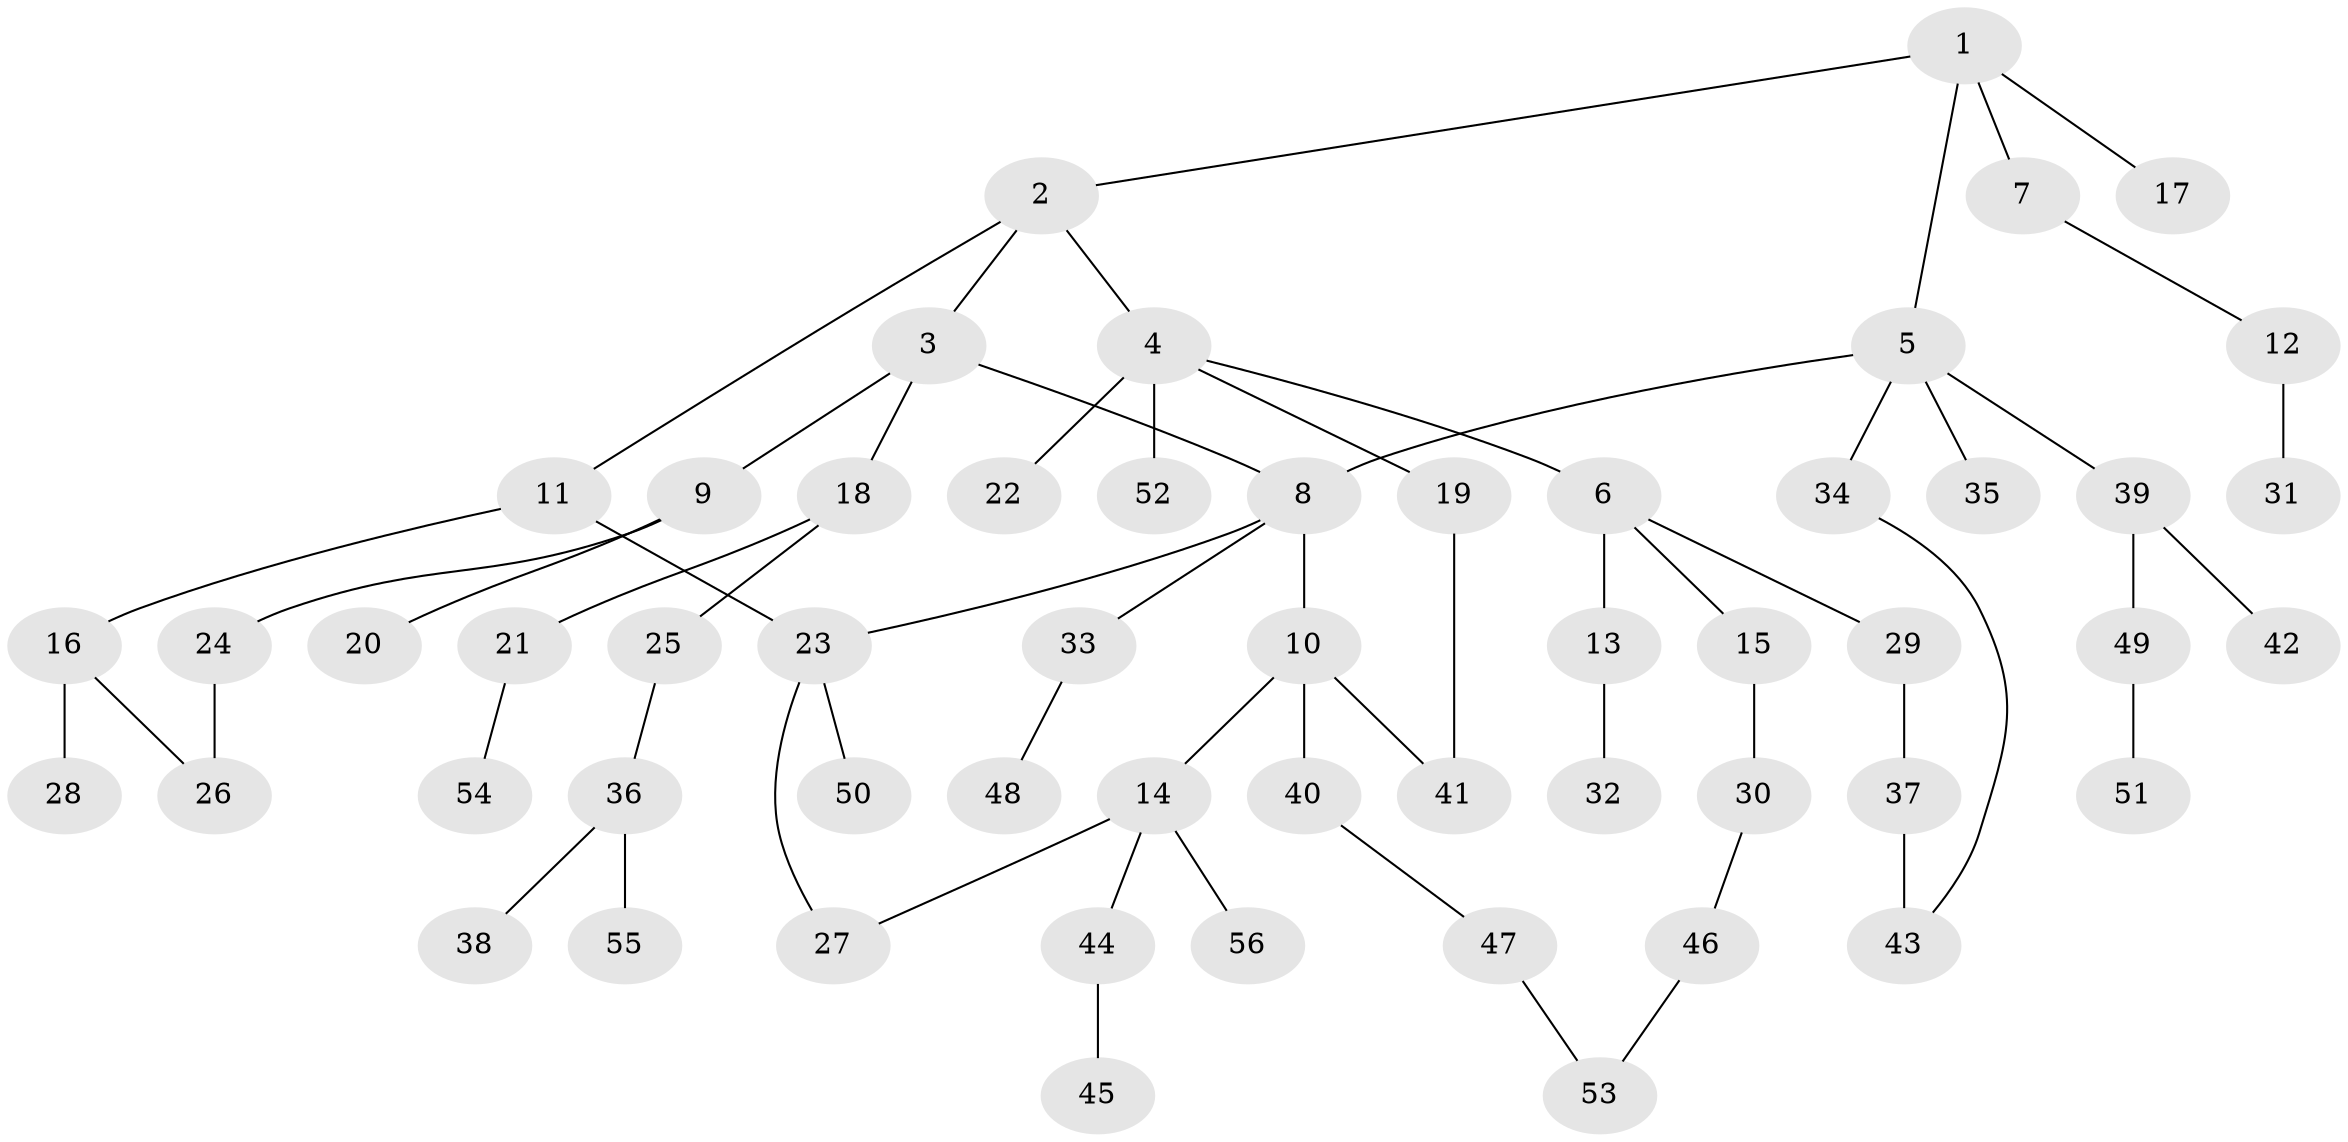 // original degree distribution, {5: 0.06422018348623854, 6: 0.009174311926605505, 2: 0.23853211009174313, 3: 0.2018348623853211, 1: 0.44036697247706424, 7: 0.009174311926605505, 4: 0.03669724770642202}
// Generated by graph-tools (version 1.1) at 2025/34/03/09/25 02:34:26]
// undirected, 56 vertices, 62 edges
graph export_dot {
graph [start="1"]
  node [color=gray90,style=filled];
  1;
  2;
  3;
  4;
  5;
  6;
  7;
  8;
  9;
  10;
  11;
  12;
  13;
  14;
  15;
  16;
  17;
  18;
  19;
  20;
  21;
  22;
  23;
  24;
  25;
  26;
  27;
  28;
  29;
  30;
  31;
  32;
  33;
  34;
  35;
  36;
  37;
  38;
  39;
  40;
  41;
  42;
  43;
  44;
  45;
  46;
  47;
  48;
  49;
  50;
  51;
  52;
  53;
  54;
  55;
  56;
  1 -- 2 [weight=1.0];
  1 -- 5 [weight=1.0];
  1 -- 7 [weight=1.0];
  1 -- 17 [weight=1.0];
  2 -- 3 [weight=1.0];
  2 -- 4 [weight=1.0];
  2 -- 11 [weight=1.0];
  3 -- 8 [weight=1.0];
  3 -- 9 [weight=1.0];
  3 -- 18 [weight=1.0];
  4 -- 6 [weight=1.0];
  4 -- 19 [weight=1.0];
  4 -- 22 [weight=1.0];
  4 -- 52 [weight=1.0];
  5 -- 8 [weight=1.0];
  5 -- 34 [weight=1.0];
  5 -- 35 [weight=1.0];
  5 -- 39 [weight=1.0];
  6 -- 13 [weight=3.0];
  6 -- 15 [weight=1.0];
  6 -- 29 [weight=1.0];
  7 -- 12 [weight=1.0];
  8 -- 10 [weight=2.0];
  8 -- 23 [weight=1.0];
  8 -- 33 [weight=1.0];
  9 -- 20 [weight=1.0];
  9 -- 24 [weight=1.0];
  10 -- 14 [weight=1.0];
  10 -- 40 [weight=1.0];
  10 -- 41 [weight=1.0];
  11 -- 16 [weight=1.0];
  11 -- 23 [weight=4.0];
  12 -- 31 [weight=2.0];
  13 -- 32 [weight=1.0];
  14 -- 27 [weight=1.0];
  14 -- 44 [weight=1.0];
  14 -- 56 [weight=1.0];
  15 -- 30 [weight=2.0];
  16 -- 26 [weight=1.0];
  16 -- 28 [weight=1.0];
  18 -- 21 [weight=1.0];
  18 -- 25 [weight=1.0];
  19 -- 41 [weight=1.0];
  21 -- 54 [weight=1.0];
  23 -- 27 [weight=1.0];
  23 -- 50 [weight=1.0];
  24 -- 26 [weight=1.0];
  25 -- 36 [weight=1.0];
  29 -- 37 [weight=1.0];
  30 -- 46 [weight=1.0];
  33 -- 48 [weight=1.0];
  34 -- 43 [weight=1.0];
  36 -- 38 [weight=1.0];
  36 -- 55 [weight=2.0];
  37 -- 43 [weight=2.0];
  39 -- 42 [weight=1.0];
  39 -- 49 [weight=1.0];
  40 -- 47 [weight=1.0];
  44 -- 45 [weight=1.0];
  46 -- 53 [weight=1.0];
  47 -- 53 [weight=1.0];
  49 -- 51 [weight=1.0];
}
